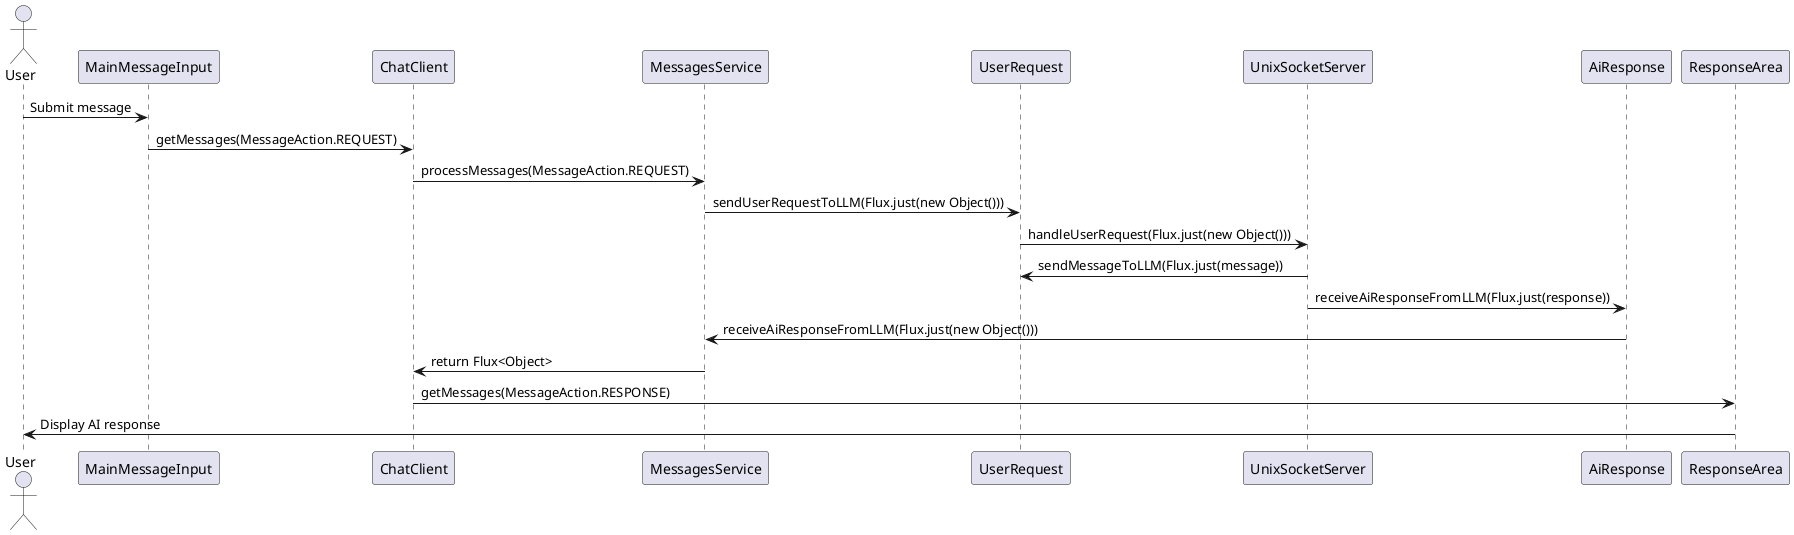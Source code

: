 @startuml

actor User
participant "MainMessageInput" as MMI
participant "ChatClient" as CC
participant "MessagesService" as MS
participant "UserRequest" as UR
participant "UnixSocketServer" as USS
participant "AiResponse" as AR
participant "ResponseArea" as RA

User -> MMI: Submit message
MMI -> CC: getMessages(MessageAction.REQUEST)
CC -> MS: processMessages(MessageAction.REQUEST)
MS -> UR: sendUserRequestToLLM(Flux.just(new Object()))
UR -> USS: handleUserRequest(Flux.just(new Object()))
USS -> UR: sendMessageToLLM(Flux.just(message))
USS -> AR: receiveAiResponseFromLLM(Flux.just(response))
AR -> MS: receiveAiResponseFromLLM(Flux.just(new Object()))
MS -> CC: return Flux<Object>
CC -> RA: getMessages(MessageAction.RESPONSE)
RA -> User: Display AI response

@enduml

